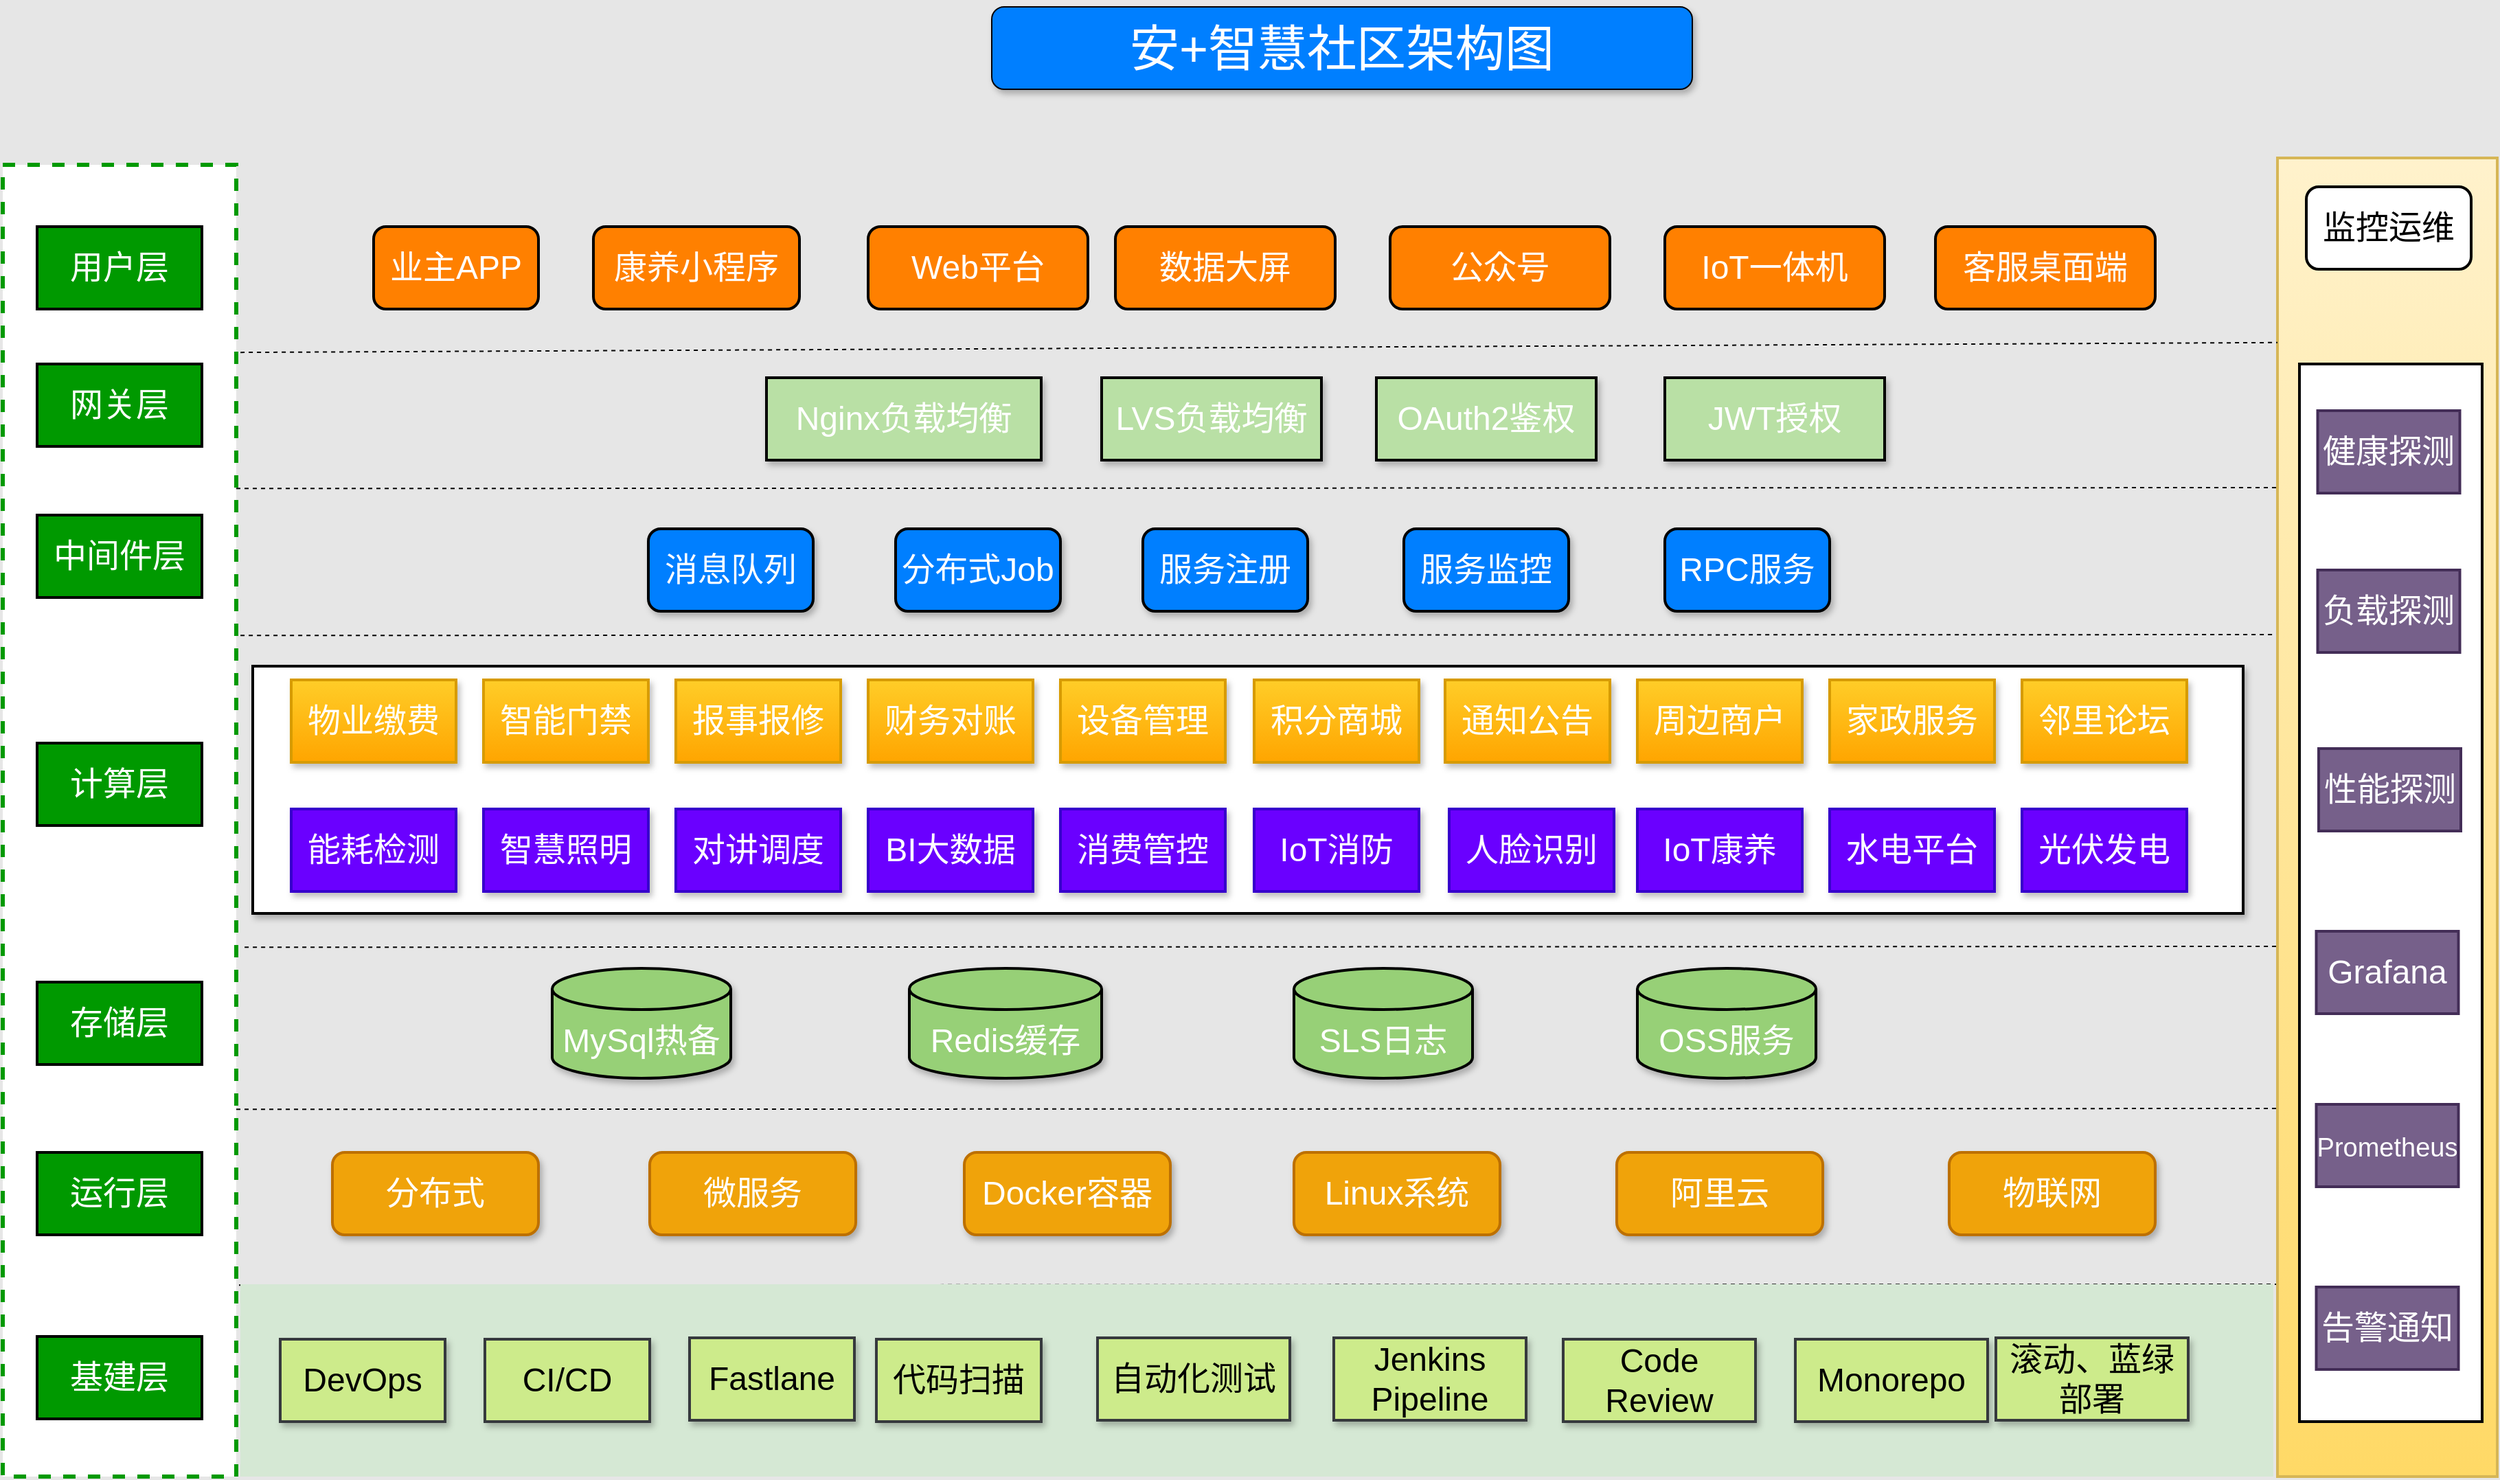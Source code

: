<mxfile version="15.7.4" type="github">
  <diagram id="Ii7Qvp2UMPxbZerNqTWp" name="Page-1">
    <mxGraphModel dx="3262" dy="1514" grid="1" gridSize="10" guides="1" tooltips="1" connect="1" arrows="1" fold="1" page="0" pageScale="1" pageWidth="1169" pageHeight="827" background="#E6E6E6" math="0" shadow="0">
      <root>
        <mxCell id="0" />
        <mxCell id="1" parent="0" />
        <mxCell id="F0fI_rU61IQj3vAh3Y80-74" value="" style="endArrow=none;dashed=1;html=1;strokeWidth=1;rounded=0;fontSize=24;fontColor=#FFFFFF;exitX=1.018;exitY=0.143;exitDx=0;exitDy=0;exitPerimeter=0;entryX=0;entryY=0.14;entryDx=0;entryDy=0;entryPerimeter=0;" edge="1" parent="1">
          <mxGeometry width="50" height="50" relative="1" as="geometry">
            <mxPoint x="-930" y="820.67" as="sourcePoint" />
            <mxPoint x="576.94" y="820" as="targetPoint" />
          </mxGeometry>
        </mxCell>
        <mxCell id="F0fI_rU61IQj3vAh3Y80-73" value="" style="endArrow=none;dashed=1;html=1;strokeWidth=1;rounded=0;fontSize=24;fontColor=#FFFFFF;exitX=1.018;exitY=0.143;exitDx=0;exitDy=0;exitPerimeter=0;entryX=0;entryY=0.14;entryDx=0;entryDy=0;entryPerimeter=0;" edge="1" parent="1">
          <mxGeometry width="50" height="50" relative="1" as="geometry">
            <mxPoint x="-920" y="692.67" as="sourcePoint" />
            <mxPoint x="586.94" y="692" as="targetPoint" />
          </mxGeometry>
        </mxCell>
        <mxCell id="F0fI_rU61IQj3vAh3Y80-45" value="" style="endArrow=none;dashed=1;html=1;strokeWidth=1;rounded=0;fontSize=24;fontColor=#FFFFFF;exitX=1.018;exitY=0.143;exitDx=0;exitDy=0;exitPerimeter=0;entryX=0;entryY=0.14;entryDx=0;entryDy=0;entryPerimeter=0;" edge="1" parent="1">
          <mxGeometry width="50" height="50" relative="1" as="geometry">
            <mxPoint x="-913.94" y="574.67" as="sourcePoint" />
            <mxPoint x="593" y="574" as="targetPoint" />
          </mxGeometry>
        </mxCell>
        <mxCell id="F0fI_rU61IQj3vAh3Y80-44" value="" style="endArrow=none;dashed=1;html=1;strokeWidth=1;rounded=0;fontSize=24;fontColor=#FFFFFF;exitX=1.018;exitY=0.143;exitDx=0;exitDy=0;exitPerimeter=0;entryX=0;entryY=0.14;entryDx=0;entryDy=0;entryPerimeter=0;" edge="1" parent="1">
          <mxGeometry width="50" height="50" relative="1" as="geometry">
            <mxPoint x="-916.94" y="347.67" as="sourcePoint" />
            <mxPoint x="590" y="347" as="targetPoint" />
          </mxGeometry>
        </mxCell>
        <mxCell id="F0fI_rU61IQj3vAh3Y80-43" value="" style="endArrow=none;dashed=1;html=1;strokeWidth=1;rounded=0;fontSize=24;fontColor=#FFFFFF;exitX=1.018;exitY=0.143;exitDx=0;exitDy=0;exitPerimeter=0;entryX=0;entryY=0.14;entryDx=0;entryDy=0;entryPerimeter=0;" edge="1" parent="1">
          <mxGeometry width="50" height="50" relative="1" as="geometry">
            <mxPoint x="-920" y="240.67" as="sourcePoint" />
            <mxPoint x="586.94" y="240.0" as="targetPoint" />
          </mxGeometry>
        </mxCell>
        <mxCell id="F0fI_rU61IQj3vAh3Y80-2" value="安+智慧社区架构图" style="rounded=1;whiteSpace=wrap;html=1;labelBackgroundColor=none;fontSize=36;fontColor=#FFFFFF;fillColor=#007FFF;shadow=1;" vertex="1" parent="1">
          <mxGeometry x="-370" y="-110" width="510" height="60" as="geometry" />
        </mxCell>
        <mxCell id="F0fI_rU61IQj3vAh3Y80-4" value="" style="whiteSpace=wrap;html=1;labelBackgroundColor=none;fontSize=36;dashed=1;strokeWidth=3;strokeColor=#009900;rounded=0;shadow=0;sketch=0;glass=0;perimeterSpacing=0;" vertex="1" parent="1">
          <mxGeometry x="-1090" y="5" width="170" height="955" as="geometry" />
        </mxCell>
        <mxCell id="F0fI_rU61IQj3vAh3Y80-5" value="用户层" style="rounded=0;whiteSpace=wrap;html=1;shadow=0;glass=0;labelBackgroundColor=none;sketch=0;fontSize=24;fontColor=#FFFFFF;strokeColor=default;strokeWidth=2;fillColor=#009900;" vertex="1" parent="1">
          <mxGeometry x="-1065" y="50" width="120" height="60" as="geometry" />
        </mxCell>
        <mxCell id="F0fI_rU61IQj3vAh3Y80-6" value="网关层" style="rounded=0;whiteSpace=wrap;html=1;shadow=0;glass=0;labelBackgroundColor=none;sketch=0;fontSize=24;fontColor=#FFFFFF;strokeColor=default;strokeWidth=2;fillColor=#009900;" vertex="1" parent="1">
          <mxGeometry x="-1065" y="150" width="120" height="60" as="geometry" />
        </mxCell>
        <mxCell id="F0fI_rU61IQj3vAh3Y80-7" value="中间件层" style="rounded=0;whiteSpace=wrap;html=1;shadow=0;glass=0;labelBackgroundColor=none;sketch=0;fontSize=24;fontColor=#FFFFFF;strokeColor=default;strokeWidth=2;fillColor=#009900;" vertex="1" parent="1">
          <mxGeometry x="-1065" y="260" width="120" height="60" as="geometry" />
        </mxCell>
        <mxCell id="F0fI_rU61IQj3vAh3Y80-8" value="计算层" style="rounded=0;whiteSpace=wrap;html=1;shadow=0;glass=0;labelBackgroundColor=none;sketch=0;fontSize=24;fontColor=#FFFFFF;strokeColor=default;strokeWidth=2;fillColor=#009900;" vertex="1" parent="1">
          <mxGeometry x="-1065" y="426" width="120" height="60" as="geometry" />
        </mxCell>
        <mxCell id="F0fI_rU61IQj3vAh3Y80-9" value="存储层" style="rounded=0;whiteSpace=wrap;html=1;shadow=0;glass=0;labelBackgroundColor=none;sketch=0;fontSize=24;fontColor=#FFFFFF;strokeColor=default;strokeWidth=2;fillColor=#009900;" vertex="1" parent="1">
          <mxGeometry x="-1065" y="600" width="120" height="60" as="geometry" />
        </mxCell>
        <mxCell id="F0fI_rU61IQj3vAh3Y80-10" value="运行层" style="rounded=0;whiteSpace=wrap;html=1;shadow=0;glass=0;labelBackgroundColor=none;sketch=0;fontSize=24;fontColor=#FFFFFF;strokeColor=default;strokeWidth=2;fillColor=#009900;" vertex="1" parent="1">
          <mxGeometry x="-1065" y="724" width="120" height="60" as="geometry" />
        </mxCell>
        <mxCell id="F0fI_rU61IQj3vAh3Y80-11" value="基建层" style="rounded=0;whiteSpace=wrap;html=1;shadow=0;glass=0;labelBackgroundColor=none;sketch=0;fontSize=24;fontColor=#FFFFFF;strokeColor=default;strokeWidth=2;fillColor=#009900;" vertex="1" parent="1">
          <mxGeometry x="-1065" y="858" width="120" height="60" as="geometry" />
        </mxCell>
        <mxCell id="F0fI_rU61IQj3vAh3Y80-19" value="" style="whiteSpace=wrap;html=1;rounded=0;shadow=0;glass=0;labelBackgroundColor=none;sketch=0;fontSize=24;strokeColor=#d6b656;strokeWidth=2;fillColor=#fff2cc;gradientColor=#ffd966;" vertex="1" parent="1">
          <mxGeometry x="566" width="160" height="960" as="geometry" />
        </mxCell>
        <mxCell id="F0fI_rU61IQj3vAh3Y80-20" value="&lt;font color=&quot;#000000&quot;&gt;监控运维&lt;/font&gt;" style="rounded=1;whiteSpace=wrap;html=1;shadow=0;glass=0;labelBackgroundColor=none;sketch=0;fontSize=24;fontColor=#FFFFFF;strokeColor=default;strokeWidth=2;fillColor=#FFFFFF;" vertex="1" parent="1">
          <mxGeometry x="587" y="21" width="120" height="60" as="geometry" />
        </mxCell>
        <mxCell id="F0fI_rU61IQj3vAh3Y80-21" value="&lt;font color=&quot;#ffffff&quot;&gt;业主APP&lt;/font&gt;" style="rounded=1;whiteSpace=wrap;html=1;shadow=0;glass=0;labelBackgroundColor=none;sketch=0;fontSize=24;fontColor=#000000;strokeColor=default;strokeWidth=2;fillColor=#FF8000;" vertex="1" parent="1">
          <mxGeometry x="-820" y="50" width="120" height="60" as="geometry" />
        </mxCell>
        <mxCell id="F0fI_rU61IQj3vAh3Y80-22" value="&lt;font color=&quot;#ffffff&quot;&gt;康养小程序&lt;/font&gt;" style="rounded=1;whiteSpace=wrap;html=1;shadow=0;glass=0;labelBackgroundColor=none;sketch=0;fontSize=24;fontColor=#000000;strokeColor=default;strokeWidth=2;fillColor=#FF8000;" vertex="1" parent="1">
          <mxGeometry x="-660" y="50" width="150" height="60" as="geometry" />
        </mxCell>
        <mxCell id="F0fI_rU61IQj3vAh3Y80-23" value="&lt;font color=&quot;#ffffff&quot;&gt;Web平台&lt;/font&gt;" style="rounded=1;whiteSpace=wrap;html=1;shadow=0;glass=0;labelBackgroundColor=none;sketch=0;fontSize=24;fontColor=#000000;strokeColor=default;strokeWidth=2;fillColor=#FF8000;" vertex="1" parent="1">
          <mxGeometry x="-460" y="50" width="160" height="60" as="geometry" />
        </mxCell>
        <mxCell id="F0fI_rU61IQj3vAh3Y80-24" value="&lt;font color=&quot;#ffffff&quot;&gt;数据大屏&lt;/font&gt;" style="rounded=1;whiteSpace=wrap;html=1;shadow=0;glass=0;labelBackgroundColor=none;sketch=0;fontSize=24;fontColor=#000000;strokeColor=default;strokeWidth=2;fillColor=#FF8000;" vertex="1" parent="1">
          <mxGeometry x="-280" y="50" width="160" height="60" as="geometry" />
        </mxCell>
        <mxCell id="F0fI_rU61IQj3vAh3Y80-25" value="&lt;font color=&quot;#ffffff&quot;&gt;公众号&lt;/font&gt;" style="rounded=1;whiteSpace=wrap;html=1;shadow=0;glass=0;labelBackgroundColor=none;sketch=0;fontSize=24;fontColor=#000000;strokeColor=default;strokeWidth=2;fillColor=#FF8000;" vertex="1" parent="1">
          <mxGeometry x="-80" y="50" width="160" height="60" as="geometry" />
        </mxCell>
        <mxCell id="F0fI_rU61IQj3vAh3Y80-26" value="&lt;span style=&quot;color: rgb(255 , 255 , 255)&quot;&gt;IoT&lt;/span&gt;&lt;font color=&quot;#ffffff&quot;&gt;一体机&lt;/font&gt;" style="rounded=1;whiteSpace=wrap;html=1;shadow=0;glass=0;labelBackgroundColor=none;sketch=0;fontSize=24;fontColor=#000000;strokeColor=default;strokeWidth=2;fillColor=#FF8000;" vertex="1" parent="1">
          <mxGeometry x="120" y="50" width="160" height="60" as="geometry" />
        </mxCell>
        <mxCell id="F0fI_rU61IQj3vAh3Y80-27" value="&lt;font color=&quot;#ffffff&quot;&gt;客服桌面端&lt;/font&gt;" style="rounded=1;whiteSpace=wrap;html=1;shadow=0;glass=0;labelBackgroundColor=none;sketch=0;fontSize=24;fontColor=#000000;strokeColor=default;strokeWidth=2;fillColor=#FF8000;" vertex="1" parent="1">
          <mxGeometry x="317" y="50" width="160" height="60" as="geometry" />
        </mxCell>
        <mxCell id="F0fI_rU61IQj3vAh3Y80-29" value="" style="endArrow=none;dashed=1;html=1;strokeWidth=1;rounded=0;fontSize=24;fontColor=#FFFFFF;exitX=1.018;exitY=0.143;exitDx=0;exitDy=0;exitPerimeter=0;entryX=0;entryY=0.14;entryDx=0;entryDy=0;entryPerimeter=0;" edge="1" parent="1" source="F0fI_rU61IQj3vAh3Y80-4" target="F0fI_rU61IQj3vAh3Y80-19">
          <mxGeometry width="50" height="50" relative="1" as="geometry">
            <mxPoint x="-850" y="180" as="sourcePoint" />
            <mxPoint x="580" y="132" as="targetPoint" />
          </mxGeometry>
        </mxCell>
        <mxCell id="F0fI_rU61IQj3vAh3Y80-30" value="Nginx负载均衡" style="rounded=0;whiteSpace=wrap;html=1;shadow=1;glass=0;labelBackgroundColor=none;sketch=0;fontSize=24;fontColor=#FFFFFF;strokeColor=default;strokeWidth=2;fillColor=#B9E0A5;" vertex="1" parent="1">
          <mxGeometry x="-534" y="160" width="200" height="60" as="geometry" />
        </mxCell>
        <mxCell id="F0fI_rU61IQj3vAh3Y80-31" value="OAuth2鉴权" style="rounded=0;whiteSpace=wrap;html=1;shadow=1;glass=0;labelBackgroundColor=none;sketch=0;fontSize=24;fontColor=#FFFFFF;strokeColor=default;strokeWidth=2;fillColor=#B9E0A5;" vertex="1" parent="1">
          <mxGeometry x="-90" y="160" width="160" height="60" as="geometry" />
        </mxCell>
        <mxCell id="F0fI_rU61IQj3vAh3Y80-33" value="MySql热备" style="shape=cylinder3;whiteSpace=wrap;html=1;boundedLbl=1;backgroundOutline=1;size=15;rounded=1;shadow=1;glass=0;labelBackgroundColor=none;sketch=0;fontSize=24;fontColor=#FFFFFF;strokeColor=default;strokeWidth=2;fillColor=#97D077;" vertex="1" parent="1">
          <mxGeometry x="-690" y="590" width="130" height="80" as="geometry" />
        </mxCell>
        <mxCell id="F0fI_rU61IQj3vAh3Y80-34" value="Redis缓存" style="shape=cylinder3;whiteSpace=wrap;html=1;boundedLbl=1;backgroundOutline=1;size=15;rounded=1;shadow=1;glass=0;labelBackgroundColor=none;sketch=0;fontSize=24;fontColor=#FFFFFF;strokeColor=default;strokeWidth=2;fillColor=#97D077;" vertex="1" parent="1">
          <mxGeometry x="-430" y="590" width="140" height="80" as="geometry" />
        </mxCell>
        <mxCell id="F0fI_rU61IQj3vAh3Y80-35" value="SLS日志" style="shape=cylinder3;whiteSpace=wrap;html=1;boundedLbl=1;backgroundOutline=1;size=15;rounded=1;shadow=1;glass=0;labelBackgroundColor=none;sketch=0;fontSize=24;fontColor=#FFFFFF;strokeColor=default;strokeWidth=2;fillColor=#97D077;" vertex="1" parent="1">
          <mxGeometry x="-150" y="590" width="130" height="80" as="geometry" />
        </mxCell>
        <mxCell id="F0fI_rU61IQj3vAh3Y80-37" value="消息队列" style="rounded=1;whiteSpace=wrap;html=1;shadow=1;glass=0;labelBackgroundColor=none;sketch=0;fontSize=24;fontColor=#FFFFFF;strokeColor=default;strokeWidth=2;fillColor=#007FFF;" vertex="1" parent="1">
          <mxGeometry x="-620" y="270" width="120" height="60" as="geometry" />
        </mxCell>
        <mxCell id="F0fI_rU61IQj3vAh3Y80-38" value="分布式Job" style="rounded=1;whiteSpace=wrap;html=1;shadow=1;glass=0;labelBackgroundColor=none;sketch=0;fontSize=24;fontColor=#FFFFFF;strokeColor=default;strokeWidth=2;fillColor=#007FFF;" vertex="1" parent="1">
          <mxGeometry x="-440" y="270" width="120" height="60" as="geometry" />
        </mxCell>
        <mxCell id="F0fI_rU61IQj3vAh3Y80-39" value="服务注册" style="rounded=1;whiteSpace=wrap;html=1;shadow=1;glass=0;labelBackgroundColor=none;sketch=0;fontSize=24;fontColor=#FFFFFF;strokeColor=default;strokeWidth=2;fillColor=#007FFF;" vertex="1" parent="1">
          <mxGeometry x="-260" y="270" width="120" height="60" as="geometry" />
        </mxCell>
        <mxCell id="F0fI_rU61IQj3vAh3Y80-40" value="服务监控" style="rounded=1;whiteSpace=wrap;html=1;shadow=1;glass=0;labelBackgroundColor=none;sketch=0;fontSize=24;fontColor=#FFFFFF;strokeColor=default;strokeWidth=2;fillColor=#007FFF;" vertex="1" parent="1">
          <mxGeometry x="-70" y="270" width="120" height="60" as="geometry" />
        </mxCell>
        <mxCell id="F0fI_rU61IQj3vAh3Y80-41" value="JWT授权" style="rounded=0;whiteSpace=wrap;html=1;shadow=1;glass=0;labelBackgroundColor=none;sketch=0;fontSize=24;fontColor=#FFFFFF;strokeColor=default;strokeWidth=2;fillColor=#B9E0A5;" vertex="1" parent="1">
          <mxGeometry x="120" y="160" width="160" height="60" as="geometry" />
        </mxCell>
        <mxCell id="F0fI_rU61IQj3vAh3Y80-42" value="OSS服务" style="shape=cylinder3;whiteSpace=wrap;html=1;boundedLbl=1;backgroundOutline=1;size=15;rounded=1;shadow=1;glass=0;labelBackgroundColor=none;sketch=0;fontSize=24;fontColor=#FFFFFF;strokeColor=default;strokeWidth=2;fillColor=#97D077;" vertex="1" parent="1">
          <mxGeometry x="100" y="590" width="130" height="80" as="geometry" />
        </mxCell>
        <mxCell id="F0fI_rU61IQj3vAh3Y80-49" value="" style="rounded=0;whiteSpace=wrap;html=1;shadow=1;glass=0;labelBackgroundColor=none;sketch=0;fontSize=24;strokeWidth=2;" vertex="1" parent="1">
          <mxGeometry x="-908" y="370" width="1449" height="180" as="geometry" />
        </mxCell>
        <mxCell id="F0fI_rU61IQj3vAh3Y80-50" value="&lt;font color=&quot;#ffffff&quot;&gt;物业缴费&lt;/font&gt;" style="rounded=0;whiteSpace=wrap;html=1;shadow=1;glass=0;labelBackgroundColor=none;sketch=0;fontSize=24;strokeColor=#d79b00;strokeWidth=2;fillColor=#ffcd28;gradientColor=#ffa500;" vertex="1" parent="1">
          <mxGeometry x="-880" y="380" width="120" height="60" as="geometry" />
        </mxCell>
        <mxCell id="F0fI_rU61IQj3vAh3Y80-51" value="&lt;font color=&quot;#ffffff&quot;&gt;智能门禁&lt;/font&gt;" style="rounded=0;whiteSpace=wrap;html=1;shadow=1;glass=0;labelBackgroundColor=none;sketch=0;fontSize=24;strokeColor=#d79b00;strokeWidth=2;fillColor=#ffcd28;gradientColor=#ffa500;" vertex="1" parent="1">
          <mxGeometry x="-740" y="380" width="120" height="60" as="geometry" />
        </mxCell>
        <mxCell id="F0fI_rU61IQj3vAh3Y80-52" value="&lt;font color=&quot;#ffffff&quot;&gt;报事报修&lt;/font&gt;" style="rounded=0;whiteSpace=wrap;html=1;shadow=1;glass=0;labelBackgroundColor=none;sketch=0;fontSize=24;strokeColor=#d79b00;strokeWidth=2;fillColor=#ffcd28;gradientColor=#ffa500;" vertex="1" parent="1">
          <mxGeometry x="-600" y="380" width="120" height="60" as="geometry" />
        </mxCell>
        <mxCell id="F0fI_rU61IQj3vAh3Y80-53" value="&lt;font color=&quot;#ffffff&quot;&gt;财务对账&lt;/font&gt;" style="rounded=0;whiteSpace=wrap;html=1;shadow=1;glass=0;labelBackgroundColor=none;sketch=0;fontSize=24;strokeColor=#d79b00;strokeWidth=2;fillColor=#ffcd28;gradientColor=#ffa500;" vertex="1" parent="1">
          <mxGeometry x="-460" y="380" width="120" height="60" as="geometry" />
        </mxCell>
        <mxCell id="F0fI_rU61IQj3vAh3Y80-54" value="&lt;font color=&quot;#ffffff&quot;&gt;设备管理&lt;/font&gt;" style="rounded=0;whiteSpace=wrap;html=1;shadow=1;glass=0;labelBackgroundColor=none;sketch=0;fontSize=24;strokeColor=#d79b00;strokeWidth=2;fillColor=#ffcd28;gradientColor=#ffa500;" vertex="1" parent="1">
          <mxGeometry x="-320" y="380" width="120" height="60" as="geometry" />
        </mxCell>
        <mxCell id="F0fI_rU61IQj3vAh3Y80-55" value="&lt;font color=&quot;#ffffff&quot;&gt;积分商城&lt;/font&gt;" style="rounded=0;whiteSpace=wrap;html=1;shadow=1;glass=0;labelBackgroundColor=none;sketch=0;fontSize=24;strokeColor=#d79b00;strokeWidth=2;fillColor=#ffcd28;gradientColor=#ffa500;" vertex="1" parent="1">
          <mxGeometry x="-179" y="380" width="120" height="60" as="geometry" />
        </mxCell>
        <mxCell id="F0fI_rU61IQj3vAh3Y80-56" value="&lt;font color=&quot;#ffffff&quot;&gt;通知公告&lt;/font&gt;" style="rounded=0;whiteSpace=wrap;html=1;shadow=1;glass=0;labelBackgroundColor=none;sketch=0;fontSize=24;strokeColor=#d79b00;strokeWidth=2;fillColor=#ffcd28;gradientColor=#ffa500;" vertex="1" parent="1">
          <mxGeometry x="-40" y="380" width="120" height="60" as="geometry" />
        </mxCell>
        <mxCell id="F0fI_rU61IQj3vAh3Y80-57" value="&lt;font color=&quot;#ffffff&quot;&gt;周边商户&lt;/font&gt;" style="rounded=0;whiteSpace=wrap;html=1;shadow=1;glass=0;labelBackgroundColor=none;sketch=0;fontSize=24;strokeColor=#d79b00;strokeWidth=2;fillColor=#ffcd28;gradientColor=#ffa500;" vertex="1" parent="1">
          <mxGeometry x="100" y="380" width="120" height="60" as="geometry" />
        </mxCell>
        <mxCell id="F0fI_rU61IQj3vAh3Y80-58" value="&lt;font color=&quot;#ffffff&quot;&gt;家政服务&lt;/font&gt;" style="rounded=0;whiteSpace=wrap;html=1;shadow=1;glass=0;labelBackgroundColor=none;sketch=0;fontSize=24;strokeColor=#d79b00;strokeWidth=2;fillColor=#ffcd28;gradientColor=#ffa500;" vertex="1" parent="1">
          <mxGeometry x="240" y="380" width="120" height="60" as="geometry" />
        </mxCell>
        <mxCell id="F0fI_rU61IQj3vAh3Y80-59" value="&lt;font color=&quot;#ffffff&quot;&gt;邻里论坛&lt;/font&gt;" style="rounded=0;whiteSpace=wrap;html=1;shadow=1;glass=0;labelBackgroundColor=none;sketch=0;fontSize=24;strokeColor=#d79b00;strokeWidth=2;fillColor=#ffcd28;gradientColor=#ffa500;" vertex="1" parent="1">
          <mxGeometry x="380" y="380" width="120" height="60" as="geometry" />
        </mxCell>
        <mxCell id="F0fI_rU61IQj3vAh3Y80-60" value="&lt;font color=&quot;#ffffff&quot;&gt;能耗检测&lt;/font&gt;" style="rounded=0;whiteSpace=wrap;html=1;shadow=1;glass=0;labelBackgroundColor=none;sketch=0;fontSize=24;strokeColor=#3700CC;strokeWidth=2;fillColor=#6a00ff;fontColor=#ffffff;" vertex="1" parent="1">
          <mxGeometry x="-880" y="474" width="120" height="60" as="geometry" />
        </mxCell>
        <mxCell id="F0fI_rU61IQj3vAh3Y80-61" value="&lt;font color=&quot;#ffffff&quot;&gt;智慧照明&lt;/font&gt;" style="rounded=0;whiteSpace=wrap;html=1;shadow=1;glass=0;labelBackgroundColor=none;sketch=0;fontSize=24;strokeColor=#3700CC;strokeWidth=2;fillColor=#6a00ff;fontColor=#ffffff;" vertex="1" parent="1">
          <mxGeometry x="-740" y="474" width="120" height="60" as="geometry" />
        </mxCell>
        <mxCell id="F0fI_rU61IQj3vAh3Y80-64" value="&lt;font color=&quot;#ffffff&quot;&gt;对讲调度&lt;/font&gt;" style="rounded=0;whiteSpace=wrap;html=1;shadow=1;glass=0;labelBackgroundColor=none;sketch=0;fontSize=24;strokeColor=#3700CC;strokeWidth=2;fillColor=#6a00ff;fontColor=#ffffff;" vertex="1" parent="1">
          <mxGeometry x="-600" y="474" width="120" height="60" as="geometry" />
        </mxCell>
        <mxCell id="F0fI_rU61IQj3vAh3Y80-65" value="&lt;font color=&quot;#ffffff&quot;&gt;BI大数据&lt;/font&gt;" style="rounded=0;whiteSpace=wrap;html=1;shadow=1;glass=0;labelBackgroundColor=none;sketch=0;fontSize=24;strokeColor=#3700CC;strokeWidth=2;fillColor=#6a00ff;fontColor=#ffffff;" vertex="1" parent="1">
          <mxGeometry x="-460" y="474" width="120" height="60" as="geometry" />
        </mxCell>
        <mxCell id="F0fI_rU61IQj3vAh3Y80-66" value="&lt;font color=&quot;#ffffff&quot;&gt;消费管控&lt;/font&gt;" style="rounded=0;whiteSpace=wrap;html=1;shadow=1;glass=0;labelBackgroundColor=none;sketch=0;fontSize=24;strokeColor=#3700CC;strokeWidth=2;fillColor=#6a00ff;fontColor=#ffffff;" vertex="1" parent="1">
          <mxGeometry x="-320" y="474" width="120" height="60" as="geometry" />
        </mxCell>
        <mxCell id="F0fI_rU61IQj3vAh3Y80-67" value="&lt;font color=&quot;#ffffff&quot;&gt;IoT消防&lt;/font&gt;" style="rounded=0;whiteSpace=wrap;html=1;shadow=1;glass=0;labelBackgroundColor=none;sketch=0;fontSize=24;strokeColor=#3700CC;strokeWidth=2;fillColor=#6a00ff;fontColor=#ffffff;" vertex="1" parent="1">
          <mxGeometry x="-179" y="474" width="120" height="60" as="geometry" />
        </mxCell>
        <mxCell id="F0fI_rU61IQj3vAh3Y80-68" value="&lt;font color=&quot;#ffffff&quot;&gt;人脸识别&lt;/font&gt;" style="rounded=0;whiteSpace=wrap;html=1;shadow=1;glass=0;labelBackgroundColor=none;sketch=0;fontSize=24;strokeColor=#3700CC;strokeWidth=2;fillColor=#6a00ff;fontColor=#ffffff;" vertex="1" parent="1">
          <mxGeometry x="-37" y="474" width="120" height="60" as="geometry" />
        </mxCell>
        <mxCell id="F0fI_rU61IQj3vAh3Y80-69" value="&lt;font color=&quot;#ffffff&quot;&gt;IoT康养&lt;/font&gt;" style="rounded=0;whiteSpace=wrap;html=1;shadow=1;glass=0;labelBackgroundColor=none;sketch=0;fontSize=24;strokeColor=#3700CC;strokeWidth=2;fillColor=#6a00ff;fontColor=#ffffff;" vertex="1" parent="1">
          <mxGeometry x="100" y="474" width="120" height="60" as="geometry" />
        </mxCell>
        <mxCell id="F0fI_rU61IQj3vAh3Y80-70" value="&lt;font color=&quot;#ffffff&quot;&gt;水电平台&lt;/font&gt;" style="rounded=0;whiteSpace=wrap;html=1;shadow=1;glass=0;labelBackgroundColor=none;sketch=0;fontSize=24;strokeColor=#3700CC;strokeWidth=2;fillColor=#6a00ff;fontColor=#ffffff;" vertex="1" parent="1">
          <mxGeometry x="240" y="474" width="120" height="60" as="geometry" />
        </mxCell>
        <mxCell id="F0fI_rU61IQj3vAh3Y80-71" value="光伏发电" style="rounded=0;whiteSpace=wrap;html=1;shadow=1;glass=0;labelBackgroundColor=none;sketch=0;fontSize=24;strokeColor=#3700CC;strokeWidth=2;fillColor=#6a00ff;fontColor=#ffffff;" vertex="1" parent="1">
          <mxGeometry x="380" y="474" width="120" height="60" as="geometry" />
        </mxCell>
        <mxCell id="F0fI_rU61IQj3vAh3Y80-76" value="" style="rounded=0;whiteSpace=wrap;html=1;shadow=0;glass=0;labelBackgroundColor=none;sketch=0;fontSize=24;strokeWidth=2;fillColor=#d5e8d4;strokeColor=none;" vertex="1" parent="1">
          <mxGeometry x="-917" y="820" width="1480" height="140" as="geometry" />
        </mxCell>
        <mxCell id="F0fI_rU61IQj3vAh3Y80-77" value="Docker容器" style="rounded=1;whiteSpace=wrap;html=1;shadow=1;glass=0;labelBackgroundColor=none;sketch=0;fontSize=24;fontColor=#FFFFFF;strokeColor=#BD7000;strokeWidth=2;fillColor=#f0a30a;" vertex="1" parent="1">
          <mxGeometry x="-390" y="724" width="150" height="60" as="geometry" />
        </mxCell>
        <mxCell id="F0fI_rU61IQj3vAh3Y80-78" value="Linux系统" style="rounded=1;whiteSpace=wrap;html=1;shadow=1;glass=0;labelBackgroundColor=none;sketch=0;fontSize=24;fontColor=#FFFFFF;strokeColor=#BD7000;strokeWidth=2;fillColor=#f0a30a;" vertex="1" parent="1">
          <mxGeometry x="-150" y="724" width="150" height="60" as="geometry" />
        </mxCell>
        <mxCell id="F0fI_rU61IQj3vAh3Y80-79" value="阿里云" style="rounded=1;whiteSpace=wrap;html=1;shadow=1;glass=0;labelBackgroundColor=none;sketch=0;fontSize=24;fontColor=#FFFFFF;strokeColor=#BD7000;strokeWidth=2;fillColor=#f0a30a;" vertex="1" parent="1">
          <mxGeometry x="85" y="724" width="150" height="60" as="geometry" />
        </mxCell>
        <mxCell id="F0fI_rU61IQj3vAh3Y80-80" value="微服务" style="rounded=1;whiteSpace=wrap;html=1;shadow=1;glass=0;labelBackgroundColor=none;sketch=0;fontSize=24;fontColor=#FFFFFF;strokeColor=#BD7000;strokeWidth=2;fillColor=#f0a30a;" vertex="1" parent="1">
          <mxGeometry x="-619" y="724" width="150" height="60" as="geometry" />
        </mxCell>
        <mxCell id="F0fI_rU61IQj3vAh3Y80-81" value="分布式" style="rounded=1;whiteSpace=wrap;html=1;shadow=1;glass=0;labelBackgroundColor=none;sketch=0;fontSize=24;fontColor=#FFFFFF;strokeColor=#BD7000;strokeWidth=2;fillColor=#f0a30a;" vertex="1" parent="1">
          <mxGeometry x="-850" y="724" width="150" height="60" as="geometry" />
        </mxCell>
        <mxCell id="F0fI_rU61IQj3vAh3Y80-82" value="物联网" style="rounded=1;whiteSpace=wrap;html=1;shadow=1;glass=0;labelBackgroundColor=none;sketch=0;fontSize=24;fontColor=#FFFFFF;strokeColor=#BD7000;strokeWidth=2;fillColor=#f0a30a;" vertex="1" parent="1">
          <mxGeometry x="327" y="724" width="150" height="60" as="geometry" />
        </mxCell>
        <mxCell id="F0fI_rU61IQj3vAh3Y80-83" value="DevOps" style="rounded=0;whiteSpace=wrap;html=1;shadow=1;glass=0;labelBackgroundColor=none;sketch=0;fontSize=24;strokeWidth=2;fillColor=#cdeb8b;strokeColor=#36393d;" vertex="1" parent="1">
          <mxGeometry x="-888" y="860" width="120" height="60" as="geometry" />
        </mxCell>
        <mxCell id="F0fI_rU61IQj3vAh3Y80-84" value="CI/CD" style="rounded=0;whiteSpace=wrap;html=1;shadow=1;glass=0;labelBackgroundColor=none;sketch=0;fontSize=24;strokeWidth=2;fillColor=#cdeb8b;strokeColor=#36393d;" vertex="1" parent="1">
          <mxGeometry x="-739" y="860" width="120" height="60" as="geometry" />
        </mxCell>
        <mxCell id="F0fI_rU61IQj3vAh3Y80-85" value="Fastlane" style="rounded=0;whiteSpace=wrap;html=1;shadow=1;glass=0;labelBackgroundColor=none;sketch=0;fontSize=24;strokeWidth=2;fillColor=#cdeb8b;strokeColor=#36393d;" vertex="1" parent="1">
          <mxGeometry x="-590" y="859" width="120" height="60" as="geometry" />
        </mxCell>
        <mxCell id="F0fI_rU61IQj3vAh3Y80-86" value="代码扫描" style="rounded=0;whiteSpace=wrap;html=1;shadow=1;glass=0;labelBackgroundColor=none;sketch=0;fontSize=24;strokeWidth=2;fillColor=#cdeb8b;strokeColor=#36393d;" vertex="1" parent="1">
          <mxGeometry x="-454" y="860" width="120" height="60" as="geometry" />
        </mxCell>
        <mxCell id="F0fI_rU61IQj3vAh3Y80-87" value="自动化测试" style="rounded=0;whiteSpace=wrap;html=1;shadow=1;glass=0;labelBackgroundColor=none;sketch=0;fontSize=24;strokeWidth=2;fillColor=#cdeb8b;strokeColor=#36393d;" vertex="1" parent="1">
          <mxGeometry x="-293" y="859" width="140" height="60" as="geometry" />
        </mxCell>
        <mxCell id="F0fI_rU61IQj3vAh3Y80-88" value="Jenkins Pipeline" style="rounded=0;whiteSpace=wrap;html=1;shadow=1;glass=0;labelBackgroundColor=none;sketch=0;fontSize=24;strokeWidth=2;fillColor=#cdeb8b;strokeColor=#36393d;" vertex="1" parent="1">
          <mxGeometry x="-121" y="859" width="140" height="60" as="geometry" />
        </mxCell>
        <mxCell id="F0fI_rU61IQj3vAh3Y80-89" value="Code Review" style="rounded=0;whiteSpace=wrap;html=1;shadow=1;glass=0;labelBackgroundColor=none;sketch=0;fontSize=24;strokeWidth=2;fillColor=#cdeb8b;strokeColor=#36393d;" vertex="1" parent="1">
          <mxGeometry x="46" y="860" width="140" height="60" as="geometry" />
        </mxCell>
        <mxCell id="F0fI_rU61IQj3vAh3Y80-93" value="RPC服务" style="rounded=1;whiteSpace=wrap;html=1;shadow=1;glass=0;labelBackgroundColor=none;sketch=0;fontSize=24;fontColor=#FFFFFF;strokeColor=default;strokeWidth=2;fillColor=#007FFF;" vertex="1" parent="1">
          <mxGeometry x="120" y="270" width="120" height="60" as="geometry" />
        </mxCell>
        <mxCell id="F0fI_rU61IQj3vAh3Y80-94" value="LVS负载均衡" style="rounded=0;whiteSpace=wrap;html=1;shadow=1;glass=0;labelBackgroundColor=none;sketch=0;fontSize=24;fontColor=#FFFFFF;strokeColor=default;strokeWidth=2;fillColor=#B9E0A5;" vertex="1" parent="1">
          <mxGeometry x="-290" y="160" width="160" height="60" as="geometry" />
        </mxCell>
        <mxCell id="F0fI_rU61IQj3vAh3Y80-95" value="Monorepo" style="rounded=0;whiteSpace=wrap;html=1;shadow=1;glass=0;labelBackgroundColor=none;sketch=0;fontSize=24;strokeWidth=2;fillColor=#cdeb8b;strokeColor=#36393d;" vertex="1" parent="1">
          <mxGeometry x="215" y="860" width="140" height="60" as="geometry" />
        </mxCell>
        <mxCell id="F0fI_rU61IQj3vAh3Y80-96" value="滚动、蓝绿部署" style="rounded=0;whiteSpace=wrap;html=1;shadow=1;glass=0;labelBackgroundColor=none;sketch=0;fontSize=24;strokeWidth=2;fillColor=#cdeb8b;strokeColor=#36393d;" vertex="1" parent="1">
          <mxGeometry x="361" y="859" width="140" height="60" as="geometry" />
        </mxCell>
        <mxCell id="F0fI_rU61IQj3vAh3Y80-97" value="" style="rounded=0;whiteSpace=wrap;html=1;shadow=0;glass=0;labelBackgroundColor=none;sketch=0;fontSize=24;strokeWidth=2;" vertex="1" parent="1">
          <mxGeometry x="582" y="150" width="133" height="770" as="geometry" />
        </mxCell>
        <mxCell id="F0fI_rU61IQj3vAh3Y80-98" value="健康探测" style="rounded=0;whiteSpace=wrap;html=1;shadow=0;glass=0;labelBackgroundColor=none;sketch=0;fontSize=24;strokeColor=#432D57;strokeWidth=2;fillColor=#76608a;fontColor=#ffffff;" vertex="1" parent="1">
          <mxGeometry x="595.25" y="184" width="103.5" height="60" as="geometry" />
        </mxCell>
        <mxCell id="F0fI_rU61IQj3vAh3Y80-99" value="负载探测" style="rounded=0;whiteSpace=wrap;html=1;shadow=0;glass=0;labelBackgroundColor=none;sketch=0;fontSize=24;strokeColor=#432D57;strokeWidth=2;fillColor=#76608a;fontColor=#ffffff;" vertex="1" parent="1">
          <mxGeometry x="595.25" y="300" width="103.5" height="60" as="geometry" />
        </mxCell>
        <mxCell id="F0fI_rU61IQj3vAh3Y80-100" value="性能探测" style="rounded=0;whiteSpace=wrap;html=1;shadow=0;glass=0;labelBackgroundColor=none;sketch=0;fontSize=24;strokeColor=#432D57;strokeWidth=2;fillColor=#76608a;fontColor=#ffffff;" vertex="1" parent="1">
          <mxGeometry x="596" y="430" width="103.5" height="60" as="geometry" />
        </mxCell>
        <mxCell id="F0fI_rU61IQj3vAh3Y80-102" value="Grafana" style="rounded=0;whiteSpace=wrap;html=1;shadow=0;glass=0;labelBackgroundColor=none;sketch=0;fontSize=24;strokeColor=#432D57;strokeWidth=2;fillColor=#76608a;fontColor=#ffffff;" vertex="1" parent="1">
          <mxGeometry x="594.25" y="563" width="103.5" height="60" as="geometry" />
        </mxCell>
        <mxCell id="F0fI_rU61IQj3vAh3Y80-103" value="&lt;font style=&quot;font-size: 19px&quot;&gt;Prometheus&lt;/font&gt;" style="rounded=0;whiteSpace=wrap;html=1;shadow=0;glass=0;labelBackgroundColor=none;sketch=0;fontSize=24;strokeColor=#432D57;strokeWidth=2;fillColor=#76608a;fontColor=#ffffff;" vertex="1" parent="1">
          <mxGeometry x="594.25" y="689" width="103.5" height="60" as="geometry" />
        </mxCell>
        <mxCell id="F0fI_rU61IQj3vAh3Y80-104" value="告警通知" style="rounded=0;whiteSpace=wrap;html=1;shadow=0;glass=0;labelBackgroundColor=none;sketch=0;fontSize=24;strokeColor=#432D57;strokeWidth=2;fillColor=#76608a;fontColor=#ffffff;" vertex="1" parent="1">
          <mxGeometry x="594.25" y="822" width="103.5" height="60" as="geometry" />
        </mxCell>
      </root>
    </mxGraphModel>
  </diagram>
</mxfile>
